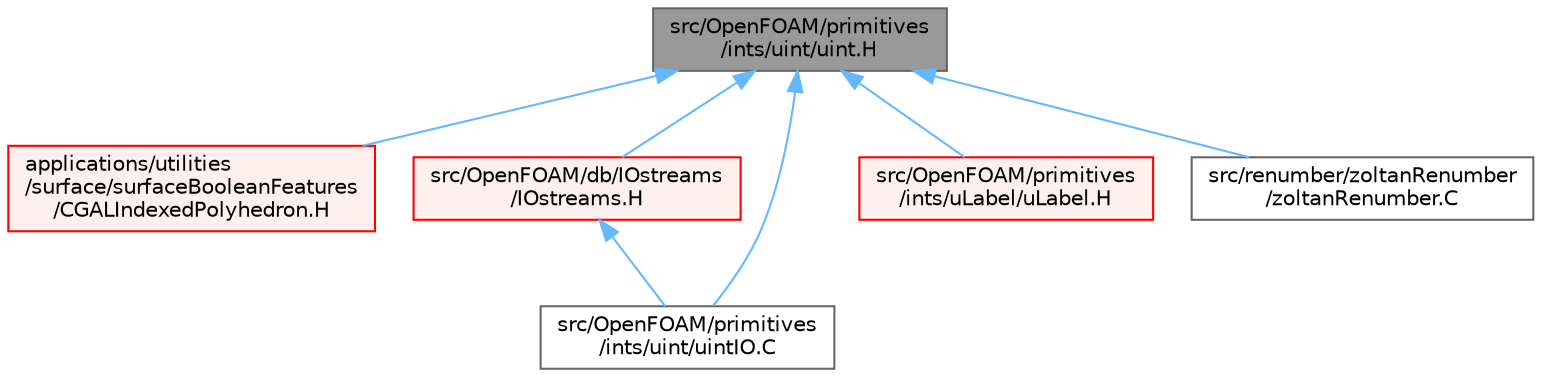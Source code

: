 digraph "src/OpenFOAM/primitives/ints/uint/uint.H"
{
 // LATEX_PDF_SIZE
  bgcolor="transparent";
  edge [fontname=Helvetica,fontsize=10,labelfontname=Helvetica,labelfontsize=10];
  node [fontname=Helvetica,fontsize=10,shape=box,height=0.2,width=0.4];
  Node1 [id="Node000001",label="src/OpenFOAM/primitives\l/ints/uint/uint.H",height=0.2,width=0.4,color="gray40", fillcolor="grey60", style="filled", fontcolor="black",tooltip="System unsigned integer."];
  Node1 -> Node2 [id="edge1_Node000001_Node000002",dir="back",color="steelblue1",style="solid",tooltip=" "];
  Node2 [id="Node000002",label="applications/utilities\l/surface/surfaceBooleanFeatures\l/CGALIndexedPolyhedron.H",height=0.2,width=0.4,color="red", fillcolor="#FFF0F0", style="filled",URL="$CGALIndexedPolyhedron_8H.html",tooltip="CGAL data structures used for triSurface handling."];
  Node1 -> Node4 [id="edge2_Node000001_Node000004",dir="back",color="steelblue1",style="solid",tooltip=" "];
  Node4 [id="Node000004",label="src/OpenFOAM/db/IOstreams\l/IOstreams.H",height=0.2,width=0.4,color="red", fillcolor="#FFF0F0", style="filled",URL="$IOstreams_8H.html",tooltip="Useful combination of include files which define Sin, Sout and Serr and the use of IO streams general..."];
  Node4 -> Node5298 [id="edge3_Node000004_Node005298",dir="back",color="steelblue1",style="solid",tooltip=" "];
  Node5298 [id="Node005298",label="src/OpenFOAM/primitives\l/ints/uint/uintIO.C",height=0.2,width=0.4,color="grey40", fillcolor="white", style="filled",URL="$uintIO_8C.html",tooltip=" "];
  Node1 -> Node5446 [id="edge4_Node000001_Node005446",dir="back",color="steelblue1",style="solid",tooltip=" "];
  Node5446 [id="Node005446",label="src/OpenFOAM/primitives\l/ints/uLabel/uLabel.H",height=0.2,width=0.4,color="red", fillcolor="#FFF0F0", style="filled",URL="$uLabel_8H.html",tooltip=" "];
  Node1 -> Node5298 [id="edge5_Node000001_Node005298",dir="back",color="steelblue1",style="solid",tooltip=" "];
  Node1 -> Node3899 [id="edge6_Node000001_Node003899",dir="back",color="steelblue1",style="solid",tooltip=" "];
  Node3899 [id="Node003899",label="src/renumber/zoltanRenumber\l/zoltanRenumber.C",height=0.2,width=0.4,color="grey40", fillcolor="white", style="filled",URL="$zoltanRenumber_8C.html",tooltip=" "];
}
